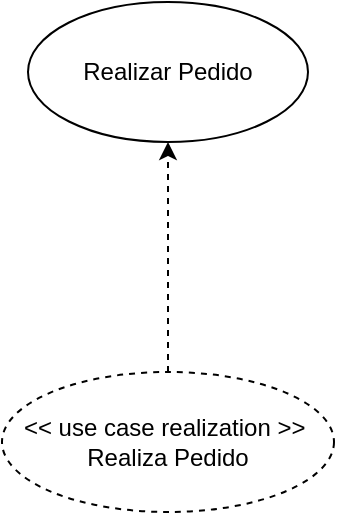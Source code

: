<mxfile version="14.4.3" type="device"><diagram id="lM6zI0bdTLHdqskRyIaE" name="Página-1"><mxGraphModel dx="1086" dy="816" grid="1" gridSize="10" guides="1" tooltips="1" connect="1" arrows="1" fold="1" page="1" pageScale="1" pageWidth="827" pageHeight="1169" math="0" shadow="0"><root><mxCell id="0"/><mxCell id="1" parent="0"/><mxCell id="nSw_M8dT4WsGA-dRep1v-2" value="Realizar Pedido" style="ellipse;whiteSpace=wrap;html=1;" parent="1" vertex="1"><mxGeometry x="274" y="175" width="140" height="70" as="geometry"/></mxCell><mxCell id="nSw_M8dT4WsGA-dRep1v-5" value="" style="edgeStyle=orthogonalEdgeStyle;rounded=0;orthogonalLoop=1;jettySize=auto;html=1;entryX=0.5;entryY=1;entryDx=0;entryDy=0;dashed=1;" parent="1" source="nSw_M8dT4WsGA-dRep1v-4" target="nSw_M8dT4WsGA-dRep1v-2" edge="1"><mxGeometry relative="1" as="geometry"/></mxCell><mxCell id="nSw_M8dT4WsGA-dRep1v-4" value="&amp;lt;&amp;lt; use case realization &amp;gt;&amp;gt;&amp;nbsp;&lt;br&gt;Realiza Pedido" style="ellipse;whiteSpace=wrap;html=1;dashed=1;" parent="1" vertex="1"><mxGeometry x="261" y="360" width="166" height="70" as="geometry"/></mxCell></root></mxGraphModel></diagram></mxfile>